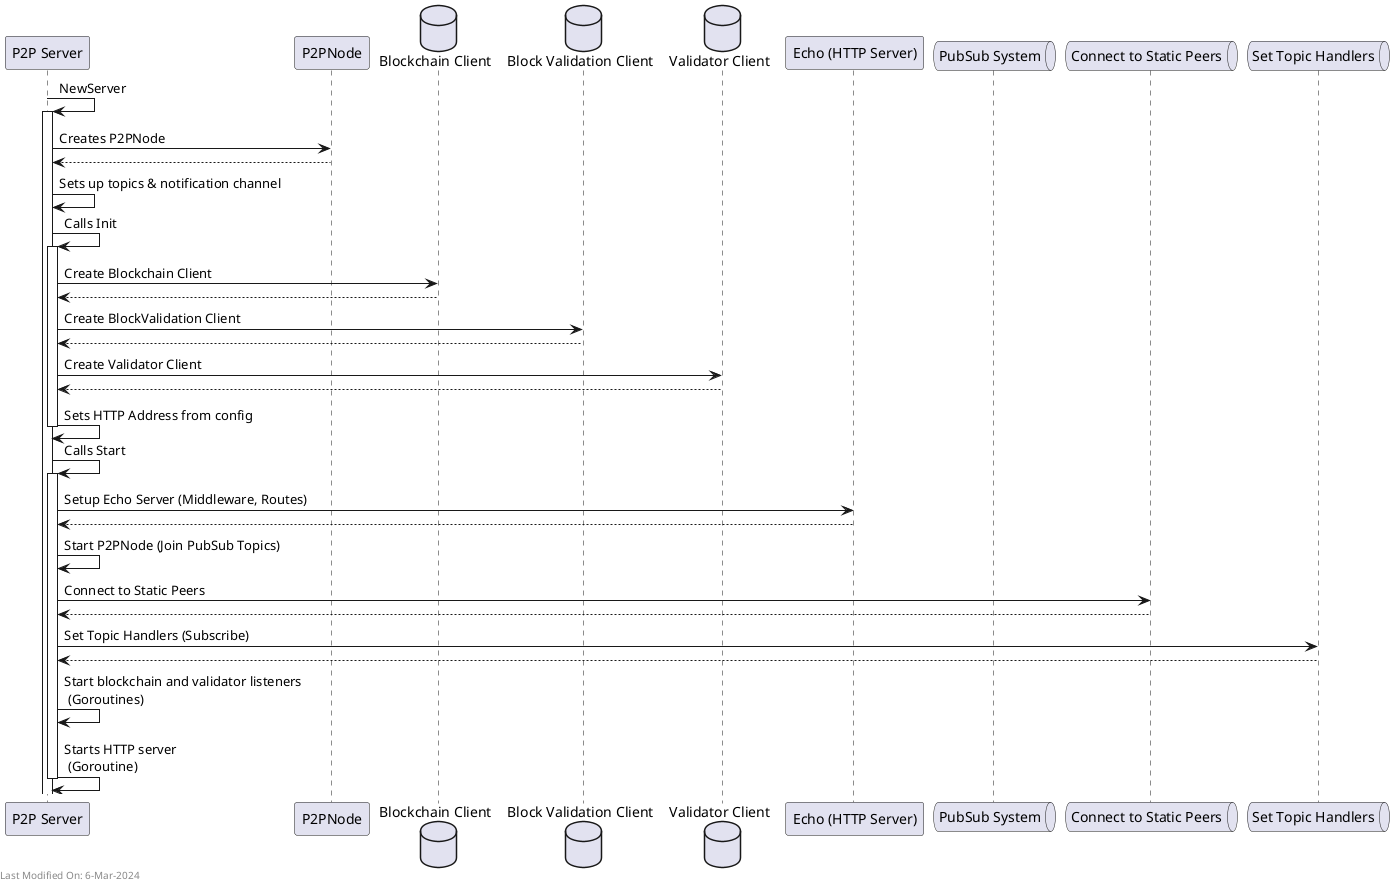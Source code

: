 @startuml
participant "P2P Server" as P2PServer
participant "P2PNode" as P2PNode
database "Blockchain Client" as BlockchainClient
database "Block Validation Client" as BlockValidationClient
database "Validator Client" as ValidatorClient
participant "Echo (HTTP Server)" as HTTPServer
queue "PubSub System" as PubSub
queue "Connect to Static Peers" as StaticPeers
queue "Set Topic Handlers" as TopicHandlers

P2PServer -> P2PServer: NewServer
activate P2PServer

P2PServer -> P2PNode: Creates P2PNode
P2PNode --> P2PServer


P2PServer -> P2PServer: Sets up topics & notification channel

P2PServer -> P2PServer: Calls Init
activate P2PServer
P2PServer -> BlockchainClient: Create Blockchain Client
BlockchainClient --> P2PServer
P2PServer -> BlockValidationClient: Create BlockValidation Client
BlockValidationClient --> P2PServer
P2PServer -> ValidatorClient: Create Validator Client
ValidatorClient --> P2PServer

P2PServer -> P2PServer: Sets HTTP Address from config
deactivate P2PServer

P2PServer -> P2PServer: Calls Start
activate P2PServer
P2PServer -> HTTPServer: Setup Echo Server (Middleware, Routes)
HTTPServer --> P2PServer
P2PServer -> P2PServer: Start P2PNode (Join PubSub Topics)
P2PServer -> StaticPeers: Connect to Static Peers
StaticPeers --> P2PServer
P2PServer -> TopicHandlers: Set Topic Handlers (Subscribe)
TopicHandlers --> P2PServer
P2PServer -> P2PServer: Start blockchain and validator listeners \n (Goroutines)
P2PServer -> P2PServer: Starts HTTP server \n (Goroutine)
deactivate P2PServer

left footer Last Modified On: 6-Mar-2024
@enduml

